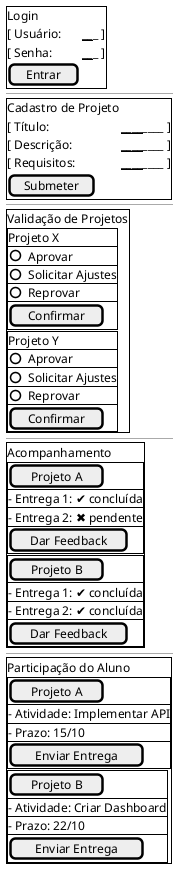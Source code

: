 @startuml
salt
{
' --- Tela de Login ---
{+
  Login
  [ Usuário:        |___________ ]
  [ Senha:          |___________ ]
  [ Entrar ]
}

--
' --- Tela de Cadastro de Projeto ---
{+
  Cadastro de Projeto
  [ Título:         |________________________ ]
  [ Descrição:      |________________________ ]
  [ Requisitos:     |________________________ ]
  [ Submeter ]
}

--
' --- Tela de Validação de Projetos ---
{+
  Validação de Projetos
  {#
    Projeto X
    () Aprovar
    () Solicitar Ajustes
    () Reprovar
    [ Confirmar ]
  }
  {#
    Projeto Y
    () Aprovar
    () Solicitar Ajustes
    () Reprovar
    [ Confirmar ]
  }
}

--

' --- Tela de Acompanhamento de Projetos ---
{+
  Acompanhamento
  {#
    [ Projeto A ]
    - Entrega 1: ✔ concluída
    - Entrega 2: ✖ pendente
    [ Dar Feedback ]
  }
  {#
    [ Projeto B ]
    - Entrega 1: ✔ concluída
    - Entrega 2: ✔ concluída
    [ Dar Feedback ]
  }
}

--
' --- Tela de Participação do Aluno ---
{+
  Participação do Aluno
  {#
    [ Projeto A ]
    - Atividade: Implementar API
    - Prazo: 15/10
    [ Enviar Entrega ]
  }
  {#
    [ Projeto B ]
    - Atividade: Criar Dashboard
    - Prazo: 22/10
    [ Enviar Entrega ]
  }
}
}
@enduml
